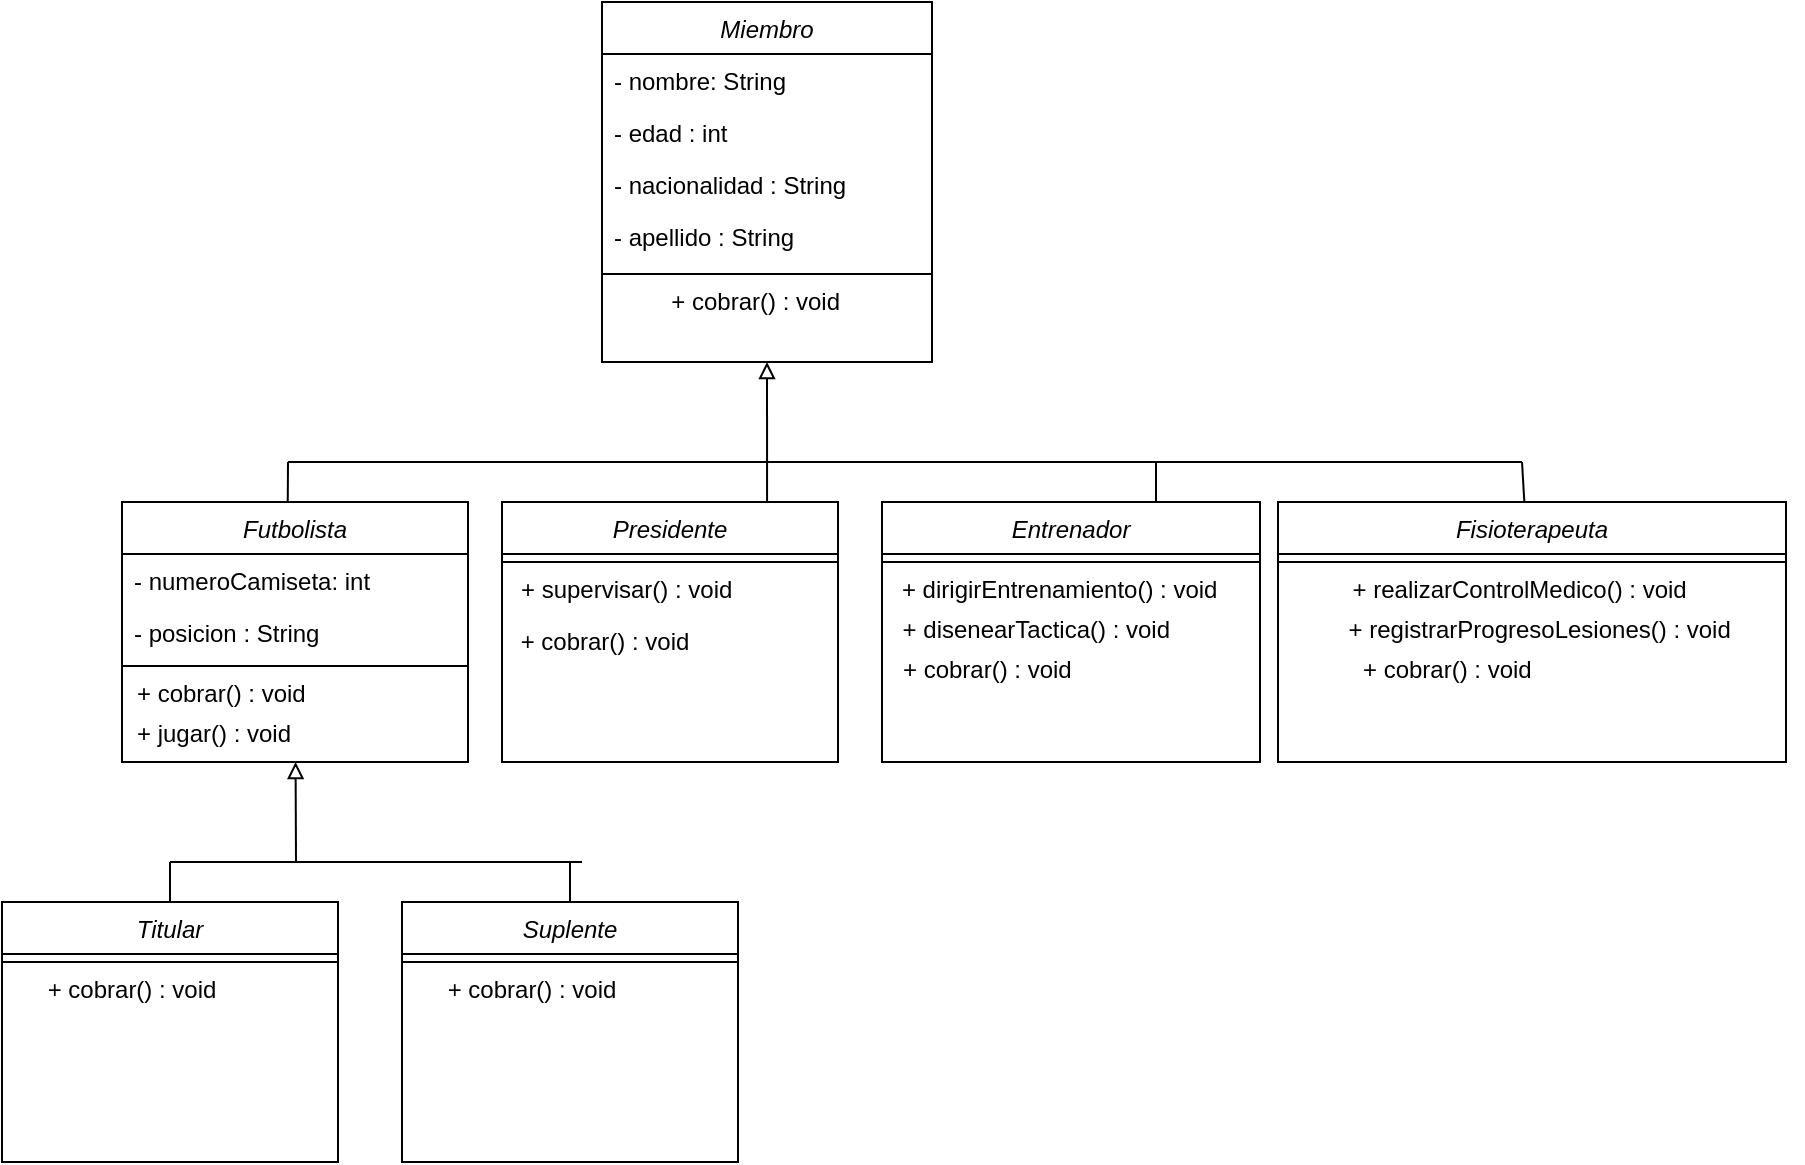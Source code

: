 <mxfile version="14.8.0" type="device"><diagram id="C5RBs43oDa-KdzZeNtuy" name="Page-1"><mxGraphModel dx="946" dy="535" grid="1" gridSize="10" guides="1" tooltips="1" connect="1" arrows="1" fold="1" page="1" pageScale="1" pageWidth="827" pageHeight="1169" math="0" shadow="0"><root><mxCell id="WIyWlLk6GJQsqaUBKTNV-0"/><mxCell id="WIyWlLk6GJQsqaUBKTNV-1" parent="WIyWlLk6GJQsqaUBKTNV-0"/><mxCell id="zkfFHV4jXpPFQw0GAbJ--0" value="Miembro" style="swimlane;fontStyle=2;align=center;verticalAlign=top;childLayout=stackLayout;horizontal=1;startSize=26;horizontalStack=0;resizeParent=1;resizeLast=0;collapsible=1;marginBottom=0;rounded=0;shadow=0;strokeWidth=1;" parent="WIyWlLk6GJQsqaUBKTNV-1" vertex="1"><mxGeometry x="300" y="50" width="165" height="180" as="geometry"><mxRectangle x="230" y="140" width="160" height="26" as="alternateBounds"/></mxGeometry></mxCell><mxCell id="zkfFHV4jXpPFQw0GAbJ--1" value="- nombre: String" style="text;align=left;verticalAlign=top;spacingLeft=4;spacingRight=4;overflow=hidden;rotatable=0;points=[[0,0.5],[1,0.5]];portConstraint=eastwest;" parent="zkfFHV4jXpPFQw0GAbJ--0" vertex="1"><mxGeometry y="26" width="165" height="26" as="geometry"/></mxCell><mxCell id="zkfFHV4jXpPFQw0GAbJ--2" value="- edad : int" style="text;align=left;verticalAlign=top;spacingLeft=4;spacingRight=4;overflow=hidden;rotatable=0;points=[[0,0.5],[1,0.5]];portConstraint=eastwest;rounded=0;shadow=0;html=0;" parent="zkfFHV4jXpPFQw0GAbJ--0" vertex="1"><mxGeometry y="52" width="165" height="26" as="geometry"/></mxCell><mxCell id="zkfFHV4jXpPFQw0GAbJ--3" value="- nacionalidad : String" style="text;align=left;verticalAlign=top;spacingLeft=4;spacingRight=4;overflow=hidden;rotatable=0;points=[[0,0.5],[1,0.5]];portConstraint=eastwest;rounded=0;shadow=0;html=0;" parent="zkfFHV4jXpPFQw0GAbJ--0" vertex="1"><mxGeometry y="78" width="165" height="26" as="geometry"/></mxCell><mxCell id="zkfFHV4jXpPFQw0GAbJ--5" value="- apellido : String" style="text;align=left;verticalAlign=top;spacingLeft=4;spacingRight=4;overflow=hidden;rotatable=0;points=[[0,0.5],[1,0.5]];portConstraint=eastwest;" parent="zkfFHV4jXpPFQw0GAbJ--0" vertex="1"><mxGeometry y="104" width="165" height="28" as="geometry"/></mxCell><mxCell id="zkfFHV4jXpPFQw0GAbJ--4" value="" style="line;html=1;strokeWidth=1;align=left;verticalAlign=middle;spacingTop=-1;spacingLeft=3;spacingRight=3;rotatable=0;labelPosition=right;points=[];portConstraint=eastwest;" parent="zkfFHV4jXpPFQw0GAbJ--0" vertex="1"><mxGeometry y="132" width="165" height="8" as="geometry"/></mxCell><mxCell id="JY6eaXjcrU4oJGzDEvYO-58" value="&lt;span style=&quot;text-align: left&quot;&gt;+ cobrar() : void&amp;nbsp; &amp;nbsp;&amp;nbsp;&lt;/span&gt;" style="text;html=1;align=center;verticalAlign=middle;resizable=0;points=[];autosize=1;strokeColor=none;" vertex="1" parent="zkfFHV4jXpPFQw0GAbJ--0"><mxGeometry y="140" width="165" height="20" as="geometry"/></mxCell><mxCell id="JY6eaXjcrU4oJGzDEvYO-85" style="edgeStyle=none;rounded=0;orthogonalLoop=1;jettySize=auto;html=1;startArrow=none;startFill=0;endArrow=none;endFill=0;sourcePerimeterSpacing=0;targetPerimeterSpacing=0;strokeColor=#000000;strokeWidth=1;" edge="1" parent="WIyWlLk6GJQsqaUBKTNV-1"><mxGeometry relative="1" as="geometry"><mxPoint x="143" y="280" as="targetPoint"/><mxPoint x="380" y="280" as="sourcePoint"/></mxGeometry></mxCell><mxCell id="JY6eaXjcrU4oJGzDEvYO-86" style="edgeStyle=none;rounded=0;orthogonalLoop=1;jettySize=auto;html=1;startArrow=none;startFill=0;endArrow=none;endFill=0;sourcePerimeterSpacing=0;targetPerimeterSpacing=0;strokeColor=#000000;strokeWidth=1;" edge="1" parent="WIyWlLk6GJQsqaUBKTNV-1"><mxGeometry relative="1" as="geometry"><mxPoint x="143" y="280" as="targetPoint"/><mxPoint x="142.882" y="300" as="sourcePoint"/></mxGeometry></mxCell><mxCell id="JY6eaXjcrU4oJGzDEvYO-80" style="edgeStyle=none;rounded=0;orthogonalLoop=1;jettySize=auto;html=1;entryX=0.5;entryY=1;entryDx=0;entryDy=0;startArrow=none;startFill=0;endArrow=block;endFill=0;sourcePerimeterSpacing=0;targetPerimeterSpacing=0;strokeColor=#000000;strokeWidth=1;exitX=0.789;exitY=0;exitDx=0;exitDy=0;exitPerimeter=0;" edge="1" parent="WIyWlLk6GJQsqaUBKTNV-1" source="JY6eaXjcrU4oJGzDEvYO-66" target="zkfFHV4jXpPFQw0GAbJ--0"><mxGeometry relative="1" as="geometry"><mxPoint x="383" y="296" as="sourcePoint"/></mxGeometry></mxCell><mxCell id="JY6eaXjcrU4oJGzDEvYO-66" value="Presidente" style="swimlane;fontStyle=2;align=center;verticalAlign=top;childLayout=stackLayout;horizontal=1;startSize=26;horizontalStack=0;resizeParent=1;resizeLast=0;collapsible=1;marginBottom=0;rounded=0;shadow=0;strokeWidth=1;" vertex="1" parent="WIyWlLk6GJQsqaUBKTNV-1"><mxGeometry x="250" y="300" width="168" height="130" as="geometry"><mxRectangle x="230" y="140" width="160" height="26" as="alternateBounds"/></mxGeometry></mxCell><mxCell id="JY6eaXjcrU4oJGzDEvYO-71" value="" style="line;html=1;strokeWidth=1;align=left;verticalAlign=middle;spacingTop=-1;spacingLeft=3;spacingRight=3;rotatable=0;labelPosition=right;points=[];portConstraint=eastwest;" vertex="1" parent="JY6eaXjcrU4oJGzDEvYO-66"><mxGeometry y="26" width="168" height="8" as="geometry"/></mxCell><mxCell id="JY6eaXjcrU4oJGzDEvYO-72" value="&lt;span style=&quot;text-align: left&quot;&gt;+ supervisar() : void&amp;nbsp; &amp;nbsp;&amp;nbsp;&lt;span style=&quot;white-space: pre&quot;&gt;&#9;&lt;/span&gt;&amp;nbsp; &amp;nbsp; &amp;nbsp;&lt;/span&gt;" style="text;html=1;align=center;verticalAlign=middle;resizable=0;points=[];autosize=1;strokeColor=none;" vertex="1" parent="JY6eaXjcrU4oJGzDEvYO-66"><mxGeometry y="34" width="168" height="20" as="geometry"/></mxCell><mxCell id="JY6eaXjcrU4oJGzDEvYO-82" style="edgeStyle=none;rounded=0;orthogonalLoop=1;jettySize=auto;html=1;startArrow=none;startFill=0;endArrow=none;endFill=0;sourcePerimeterSpacing=0;targetPerimeterSpacing=0;strokeColor=#000000;strokeWidth=1;" edge="1" parent="WIyWlLk6GJQsqaUBKTNV-1"><mxGeometry relative="1" as="geometry"><mxPoint x="380" y="280" as="targetPoint"/><mxPoint x="577" y="300" as="sourcePoint"/><Array as="points"><mxPoint x="577" y="280"/></Array></mxGeometry></mxCell><mxCell id="JY6eaXjcrU4oJGzDEvYO-73" value="Entrenador" style="swimlane;fontStyle=2;align=center;verticalAlign=top;childLayout=stackLayout;horizontal=1;startSize=26;horizontalStack=0;resizeParent=1;resizeLast=0;collapsible=1;marginBottom=0;rounded=0;shadow=0;strokeWidth=1;" vertex="1" parent="WIyWlLk6GJQsqaUBKTNV-1"><mxGeometry x="440" y="300" width="189" height="130" as="geometry"><mxRectangle x="230" y="140" width="160" height="26" as="alternateBounds"/></mxGeometry></mxCell><mxCell id="JY6eaXjcrU4oJGzDEvYO-78" value="" style="line;html=1;strokeWidth=1;align=left;verticalAlign=middle;spacingTop=-1;spacingLeft=3;spacingRight=3;rotatable=0;labelPosition=right;points=[];portConstraint=eastwest;" vertex="1" parent="JY6eaXjcrU4oJGzDEvYO-73"><mxGeometry y="26" width="189" height="8" as="geometry"/></mxCell><mxCell id="JY6eaXjcrU4oJGzDEvYO-79" value="&lt;span style=&quot;text-align: left&quot;&gt;+ dirigirEntrenamiento() : void&amp;nbsp; &amp;nbsp;&amp;nbsp;&lt;/span&gt;" style="text;html=1;align=center;verticalAlign=middle;resizable=0;points=[];autosize=1;strokeColor=none;" vertex="1" parent="JY6eaXjcrU4oJGzDEvYO-73"><mxGeometry y="34" width="189" height="20" as="geometry"/></mxCell><mxCell id="JY6eaXjcrU4oJGzDEvYO-110" value="+ disenearTactica() : void&amp;nbsp; &amp;nbsp; &amp;nbsp; &amp;nbsp; &amp;nbsp; &amp;nbsp;" style="text;html=1;align=center;verticalAlign=middle;resizable=0;points=[];autosize=1;strokeColor=none;" vertex="1" parent="JY6eaXjcrU4oJGzDEvYO-73"><mxGeometry y="54" width="189" height="20" as="geometry"/></mxCell><mxCell id="JY6eaXjcrU4oJGzDEvYO-111" value="+ cobrar() : void&amp;nbsp;&lt;span style=&quot;white-space: pre&quot;&gt;&#9;&lt;/span&gt;&lt;span style=&quot;white-space: pre&quot;&gt;&#9;&lt;/span&gt;&lt;span style=&quot;white-space: pre&quot;&gt;&#9;&lt;/span&gt;&amp;nbsp; &amp;nbsp;" style="text;html=1;align=center;verticalAlign=middle;resizable=0;points=[];autosize=1;strokeColor=none;" vertex="1" parent="JY6eaXjcrU4oJGzDEvYO-73"><mxGeometry y="74" width="189" height="20" as="geometry"/></mxCell><mxCell id="JY6eaXjcrU4oJGzDEvYO-131" style="edgeStyle=none;rounded=0;orthogonalLoop=1;jettySize=auto;html=1;startArrow=block;startFill=0;endArrow=none;endFill=0;sourcePerimeterSpacing=0;targetPerimeterSpacing=0;strokeColor=#000000;strokeWidth=1;" edge="1" parent="WIyWlLk6GJQsqaUBKTNV-1" source="JY6eaXjcrU4oJGzDEvYO-102"><mxGeometry relative="1" as="geometry"><mxPoint x="147" y="480" as="targetPoint"/></mxGeometry></mxCell><mxCell id="JY6eaXjcrU4oJGzDEvYO-102" value="Futbolista" style="swimlane;fontStyle=2;align=center;verticalAlign=top;childLayout=stackLayout;horizontal=1;startSize=26;horizontalStack=0;resizeParent=1;resizeLast=0;collapsible=1;marginBottom=0;rounded=0;shadow=0;strokeWidth=1;" vertex="1" parent="WIyWlLk6GJQsqaUBKTNV-1"><mxGeometry x="60" y="300" width="173" height="130" as="geometry"><mxRectangle x="230" y="140" width="160" height="26" as="alternateBounds"/></mxGeometry></mxCell><mxCell id="JY6eaXjcrU4oJGzDEvYO-103" value="- numeroCamiseta: int" style="text;align=left;verticalAlign=top;spacingLeft=4;spacingRight=4;overflow=hidden;rotatable=0;points=[[0,0.5],[1,0.5]];portConstraint=eastwest;" vertex="1" parent="JY6eaXjcrU4oJGzDEvYO-102"><mxGeometry y="26" width="173" height="26" as="geometry"/></mxCell><mxCell id="JY6eaXjcrU4oJGzDEvYO-104" value="- posicion : String" style="text;align=left;verticalAlign=top;spacingLeft=4;spacingRight=4;overflow=hidden;rotatable=0;points=[[0,0.5],[1,0.5]];portConstraint=eastwest;rounded=0;shadow=0;html=0;" vertex="1" parent="JY6eaXjcrU4oJGzDEvYO-102"><mxGeometry y="52" width="173" height="26" as="geometry"/></mxCell><mxCell id="JY6eaXjcrU4oJGzDEvYO-107" value="" style="line;html=1;strokeWidth=1;align=left;verticalAlign=middle;spacingTop=-1;spacingLeft=3;spacingRight=3;rotatable=0;labelPosition=right;points=[];portConstraint=eastwest;" vertex="1" parent="JY6eaXjcrU4oJGzDEvYO-102"><mxGeometry y="78" width="173" height="8" as="geometry"/></mxCell><mxCell id="JY6eaXjcrU4oJGzDEvYO-108" value="&lt;span style=&quot;text-align: left&quot;&gt;+ cobrar() : void&amp;nbsp; &amp;nbsp;&amp;nbsp;&lt;span style=&quot;white-space: pre&quot;&gt;&#9;&lt;span style=&quot;white-space: pre&quot;&gt;&#9;&lt;/span&gt;&lt;/span&gt;&lt;span style=&quot;white-space: pre&quot;&gt;&#9;&lt;/span&gt;&lt;/span&gt;" style="text;html=1;align=center;verticalAlign=middle;resizable=0;points=[];autosize=1;strokeColor=none;" vertex="1" parent="JY6eaXjcrU4oJGzDEvYO-102"><mxGeometry y="86" width="173" height="20" as="geometry"/></mxCell><mxCell id="JY6eaXjcrU4oJGzDEvYO-127" value="+ jugar() : void&lt;span style=&quot;white-space: pre&quot;&gt;&#9;&lt;/span&gt;&lt;span style=&quot;white-space: pre&quot;&gt;&#9;&lt;span style=&quot;white-space: pre&quot;&gt;&#9;&lt;/span&gt;&lt;/span&gt;&lt;span style=&quot;white-space: pre&quot;&gt;&#9;&lt;/span&gt;" style="text;html=1;align=center;verticalAlign=middle;resizable=0;points=[];autosize=1;strokeColor=none;" vertex="1" parent="JY6eaXjcrU4oJGzDEvYO-102"><mxGeometry y="106" width="173" height="20" as="geometry"/></mxCell><mxCell id="JY6eaXjcrU4oJGzDEvYO-109" value="+ cobrar() : void" style="text;html=1;align=center;verticalAlign=middle;resizable=0;points=[];autosize=1;strokeColor=none;" vertex="1" parent="WIyWlLk6GJQsqaUBKTNV-1"><mxGeometry x="251" y="360" width="100" height="20" as="geometry"/></mxCell><mxCell id="JY6eaXjcrU4oJGzDEvYO-117" style="edgeStyle=none;rounded=0;orthogonalLoop=1;jettySize=auto;html=1;startArrow=none;startFill=0;endArrow=none;endFill=0;sourcePerimeterSpacing=0;targetPerimeterSpacing=0;strokeColor=#000000;strokeWidth=1;" edge="1" parent="WIyWlLk6GJQsqaUBKTNV-1"><mxGeometry relative="1" as="geometry"><mxPoint x="760" y="280" as="targetPoint"/><mxPoint x="570" y="280" as="sourcePoint"/></mxGeometry></mxCell><mxCell id="JY6eaXjcrU4oJGzDEvYO-118" style="edgeStyle=none;rounded=0;orthogonalLoop=1;jettySize=auto;html=1;startArrow=none;startFill=0;endArrow=none;endFill=0;sourcePerimeterSpacing=0;targetPerimeterSpacing=0;strokeColor=#000000;strokeWidth=1;" edge="1" parent="WIyWlLk6GJQsqaUBKTNV-1" source="JY6eaXjcrU4oJGzDEvYO-112"><mxGeometry relative="1" as="geometry"><mxPoint x="760" y="280" as="targetPoint"/></mxGeometry></mxCell><mxCell id="JY6eaXjcrU4oJGzDEvYO-112" value="Fisioterapeuta" style="swimlane;fontStyle=2;align=center;verticalAlign=top;childLayout=stackLayout;horizontal=1;startSize=26;horizontalStack=0;resizeParent=1;resizeLast=0;collapsible=1;marginBottom=0;rounded=0;shadow=0;strokeWidth=1;" vertex="1" parent="WIyWlLk6GJQsqaUBKTNV-1"><mxGeometry x="638" y="300" width="254" height="130" as="geometry"><mxRectangle x="230" y="140" width="160" height="26" as="alternateBounds"/></mxGeometry></mxCell><mxCell id="JY6eaXjcrU4oJGzDEvYO-113" value="" style="line;html=1;strokeWidth=1;align=left;verticalAlign=middle;spacingTop=-1;spacingLeft=3;spacingRight=3;rotatable=0;labelPosition=right;points=[];portConstraint=eastwest;" vertex="1" parent="JY6eaXjcrU4oJGzDEvYO-112"><mxGeometry y="26" width="254" height="8" as="geometry"/></mxCell><mxCell id="JY6eaXjcrU4oJGzDEvYO-114" value="&lt;span style=&quot;text-align: left&quot;&gt;+ realizarControlMedico() : void&amp;nbsp; &amp;nbsp;&amp;nbsp;&lt;/span&gt;" style="text;html=1;align=center;verticalAlign=middle;resizable=0;points=[];autosize=1;strokeColor=none;" vertex="1" parent="JY6eaXjcrU4oJGzDEvYO-112"><mxGeometry y="34" width="254" height="20" as="geometry"/></mxCell><mxCell id="JY6eaXjcrU4oJGzDEvYO-115" value="&lt;span style=&quot;white-space: pre&quot;&gt;&#9;&lt;/span&gt;&amp;nbsp; &amp;nbsp; &amp;nbsp;+ registrarProgresoLesiones() : void&amp;nbsp; &amp;nbsp; &amp;nbsp; &amp;nbsp; &amp;nbsp; &amp;nbsp;" style="text;html=1;align=center;verticalAlign=middle;resizable=0;points=[];autosize=1;strokeColor=none;" vertex="1" parent="JY6eaXjcrU4oJGzDEvYO-112"><mxGeometry y="54" width="254" height="20" as="geometry"/></mxCell><mxCell id="JY6eaXjcrU4oJGzDEvYO-116" value="+ cobrar() : void&amp;nbsp;&lt;span style=&quot;white-space: pre&quot;&gt;&#9;&lt;/span&gt;&lt;span style=&quot;white-space: pre&quot;&gt;&#9;&lt;/span&gt;&lt;span style=&quot;white-space: pre&quot;&gt;&#9;&lt;/span&gt;&amp;nbsp; &amp;nbsp;" style="text;html=1;align=center;verticalAlign=middle;resizable=0;points=[];autosize=1;strokeColor=none;" vertex="1" parent="JY6eaXjcrU4oJGzDEvYO-112"><mxGeometry y="74" width="254" height="20" as="geometry"/></mxCell><mxCell id="JY6eaXjcrU4oJGzDEvYO-129" style="edgeStyle=none;rounded=0;orthogonalLoop=1;jettySize=auto;html=1;startArrow=none;startFill=0;endArrow=none;endFill=0;sourcePerimeterSpacing=0;targetPerimeterSpacing=0;strokeColor=#000000;strokeWidth=1;" edge="1" parent="WIyWlLk6GJQsqaUBKTNV-1"><mxGeometry relative="1" as="geometry"><mxPoint x="84" y="480" as="targetPoint"/><mxPoint x="290" y="480" as="sourcePoint"/></mxGeometry></mxCell><mxCell id="JY6eaXjcrU4oJGzDEvYO-130" style="edgeStyle=none;rounded=0;orthogonalLoop=1;jettySize=auto;html=1;startArrow=none;startFill=0;endArrow=none;endFill=0;sourcePerimeterSpacing=0;targetPerimeterSpacing=0;strokeColor=#000000;strokeWidth=1;" edge="1" parent="WIyWlLk6GJQsqaUBKTNV-1" source="JY6eaXjcrU4oJGzDEvYO-119"><mxGeometry relative="1" as="geometry"><mxPoint x="84" y="480" as="targetPoint"/></mxGeometry></mxCell><mxCell id="JY6eaXjcrU4oJGzDEvYO-119" value="Titular" style="swimlane;fontStyle=2;align=center;verticalAlign=top;childLayout=stackLayout;horizontal=1;startSize=26;horizontalStack=0;resizeParent=1;resizeLast=0;collapsible=1;marginBottom=0;rounded=0;shadow=0;strokeWidth=1;" vertex="1" parent="WIyWlLk6GJQsqaUBKTNV-1"><mxGeometry y="500" width="168" height="130" as="geometry"><mxRectangle x="230" y="140" width="160" height="26" as="alternateBounds"/></mxGeometry></mxCell><mxCell id="JY6eaXjcrU4oJGzDEvYO-120" value="" style="line;html=1;strokeWidth=1;align=left;verticalAlign=middle;spacingTop=-1;spacingLeft=3;spacingRight=3;rotatable=0;labelPosition=right;points=[];portConstraint=eastwest;" vertex="1" parent="JY6eaXjcrU4oJGzDEvYO-119"><mxGeometry y="26" width="168" height="8" as="geometry"/></mxCell><mxCell id="JY6eaXjcrU4oJGzDEvYO-121" value="&lt;span style=&quot;text-align: left&quot;&gt;+ cobrar() : void&amp;nbsp; &amp;nbsp;&amp;nbsp;&lt;span style=&quot;white-space: pre&quot;&gt;&#9;&lt;/span&gt;&amp;nbsp; &amp;nbsp; &amp;nbsp;&lt;/span&gt;" style="text;html=1;align=center;verticalAlign=middle;resizable=0;points=[];autosize=1;strokeColor=none;" vertex="1" parent="JY6eaXjcrU4oJGzDEvYO-119"><mxGeometry y="34" width="168" height="20" as="geometry"/></mxCell><mxCell id="JY6eaXjcrU4oJGzDEvYO-132" style="edgeStyle=none;rounded=0;orthogonalLoop=1;jettySize=auto;html=1;startArrow=none;startFill=0;endArrow=none;endFill=0;sourcePerimeterSpacing=0;targetPerimeterSpacing=0;strokeColor=#000000;strokeWidth=1;" edge="1" parent="WIyWlLk6GJQsqaUBKTNV-1" source="JY6eaXjcrU4oJGzDEvYO-123"><mxGeometry relative="1" as="geometry"><mxPoint x="284" y="480" as="targetPoint"/></mxGeometry></mxCell><mxCell id="JY6eaXjcrU4oJGzDEvYO-123" value="Suplente" style="swimlane;fontStyle=2;align=center;verticalAlign=top;childLayout=stackLayout;horizontal=1;startSize=26;horizontalStack=0;resizeParent=1;resizeLast=0;collapsible=1;marginBottom=0;rounded=0;shadow=0;strokeWidth=1;" vertex="1" parent="WIyWlLk6GJQsqaUBKTNV-1"><mxGeometry x="200" y="500" width="168" height="130" as="geometry"><mxRectangle x="230" y="140" width="160" height="26" as="alternateBounds"/></mxGeometry></mxCell><mxCell id="JY6eaXjcrU4oJGzDEvYO-124" value="" style="line;html=1;strokeWidth=1;align=left;verticalAlign=middle;spacingTop=-1;spacingLeft=3;spacingRight=3;rotatable=0;labelPosition=right;points=[];portConstraint=eastwest;" vertex="1" parent="JY6eaXjcrU4oJGzDEvYO-123"><mxGeometry y="26" width="168" height="8" as="geometry"/></mxCell><mxCell id="JY6eaXjcrU4oJGzDEvYO-125" value="&lt;span style=&quot;text-align: left&quot;&gt;+ cobrar() : void&amp;nbsp; &amp;nbsp;&amp;nbsp;&lt;span style=&quot;white-space: pre&quot;&gt;&#9;&lt;/span&gt;&amp;nbsp; &amp;nbsp; &amp;nbsp;&lt;/span&gt;" style="text;html=1;align=center;verticalAlign=middle;resizable=0;points=[];autosize=1;strokeColor=none;" vertex="1" parent="JY6eaXjcrU4oJGzDEvYO-123"><mxGeometry y="34" width="168" height="20" as="geometry"/></mxCell></root></mxGraphModel></diagram></mxfile>